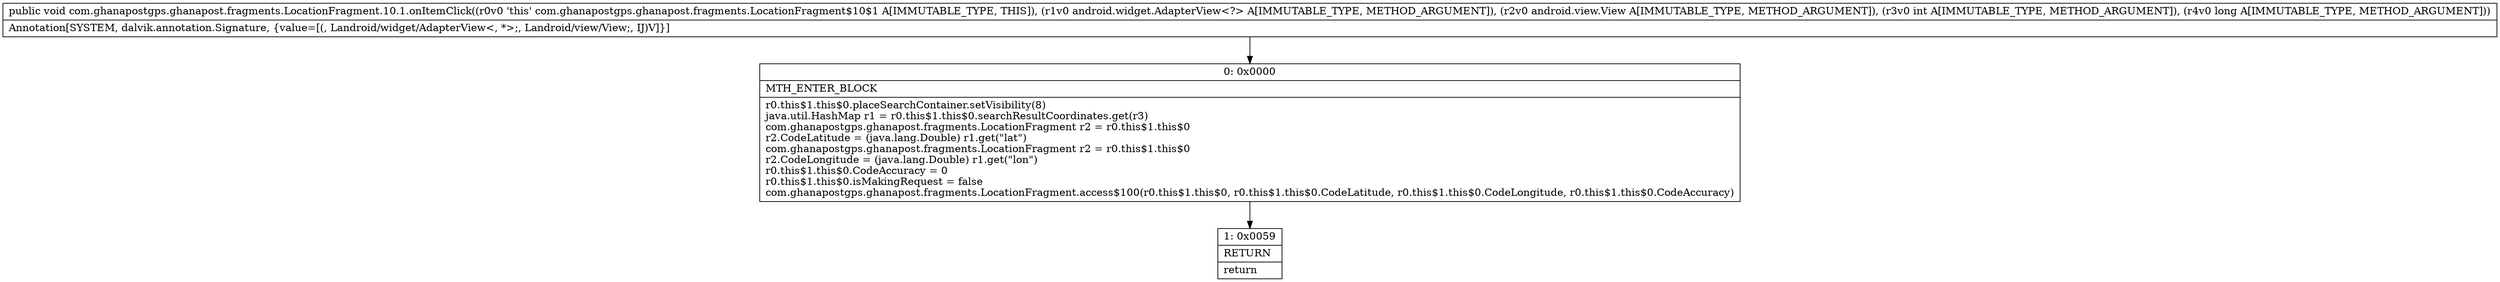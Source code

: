 digraph "CFG forcom.ghanapostgps.ghanapost.fragments.LocationFragment.10.1.onItemClick(Landroid\/widget\/AdapterView;Landroid\/view\/View;IJ)V" {
Node_0 [shape=record,label="{0\:\ 0x0000|MTH_ENTER_BLOCK\l|r0.this$1.this$0.placeSearchContainer.setVisibility(8)\ljava.util.HashMap r1 = r0.this$1.this$0.searchResultCoordinates.get(r3)\lcom.ghanapostgps.ghanapost.fragments.LocationFragment r2 = r0.this$1.this$0\lr2.CodeLatitude = (java.lang.Double) r1.get(\"lat\")\lcom.ghanapostgps.ghanapost.fragments.LocationFragment r2 = r0.this$1.this$0\lr2.CodeLongitude = (java.lang.Double) r1.get(\"lon\")\lr0.this$1.this$0.CodeAccuracy = 0\lr0.this$1.this$0.isMakingRequest = false\lcom.ghanapostgps.ghanapost.fragments.LocationFragment.access$100(r0.this$1.this$0, r0.this$1.this$0.CodeLatitude, r0.this$1.this$0.CodeLongitude, r0.this$1.this$0.CodeAccuracy)\l}"];
Node_1 [shape=record,label="{1\:\ 0x0059|RETURN\l|return\l}"];
MethodNode[shape=record,label="{public void com.ghanapostgps.ghanapost.fragments.LocationFragment.10.1.onItemClick((r0v0 'this' com.ghanapostgps.ghanapost.fragments.LocationFragment$10$1 A[IMMUTABLE_TYPE, THIS]), (r1v0 android.widget.AdapterView\<?\> A[IMMUTABLE_TYPE, METHOD_ARGUMENT]), (r2v0 android.view.View A[IMMUTABLE_TYPE, METHOD_ARGUMENT]), (r3v0 int A[IMMUTABLE_TYPE, METHOD_ARGUMENT]), (r4v0 long A[IMMUTABLE_TYPE, METHOD_ARGUMENT]))  | Annotation[SYSTEM, dalvik.annotation.Signature, \{value=[(, Landroid\/widget\/AdapterView\<, *\>;, Landroid\/view\/View;, IJ)V]\}]\l}"];
MethodNode -> Node_0;
Node_0 -> Node_1;
}

